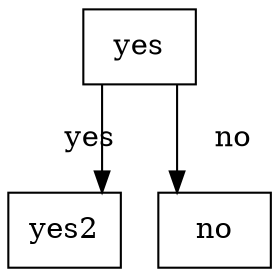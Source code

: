 digraph {
pack=true;
splines=ortho;
node [ shape=record ];
n0x562b92a592a0[label = "yes";];
n0x562b92a592e0[label = "yes2";];
n0x562b92a592a0 -> n0x562b92a592e0 [label = "yes";];
n0x562b92a59320[label = "no";];
n0x562b92a592a0 -> n0x562b92a59320 [label = "no";];
}

